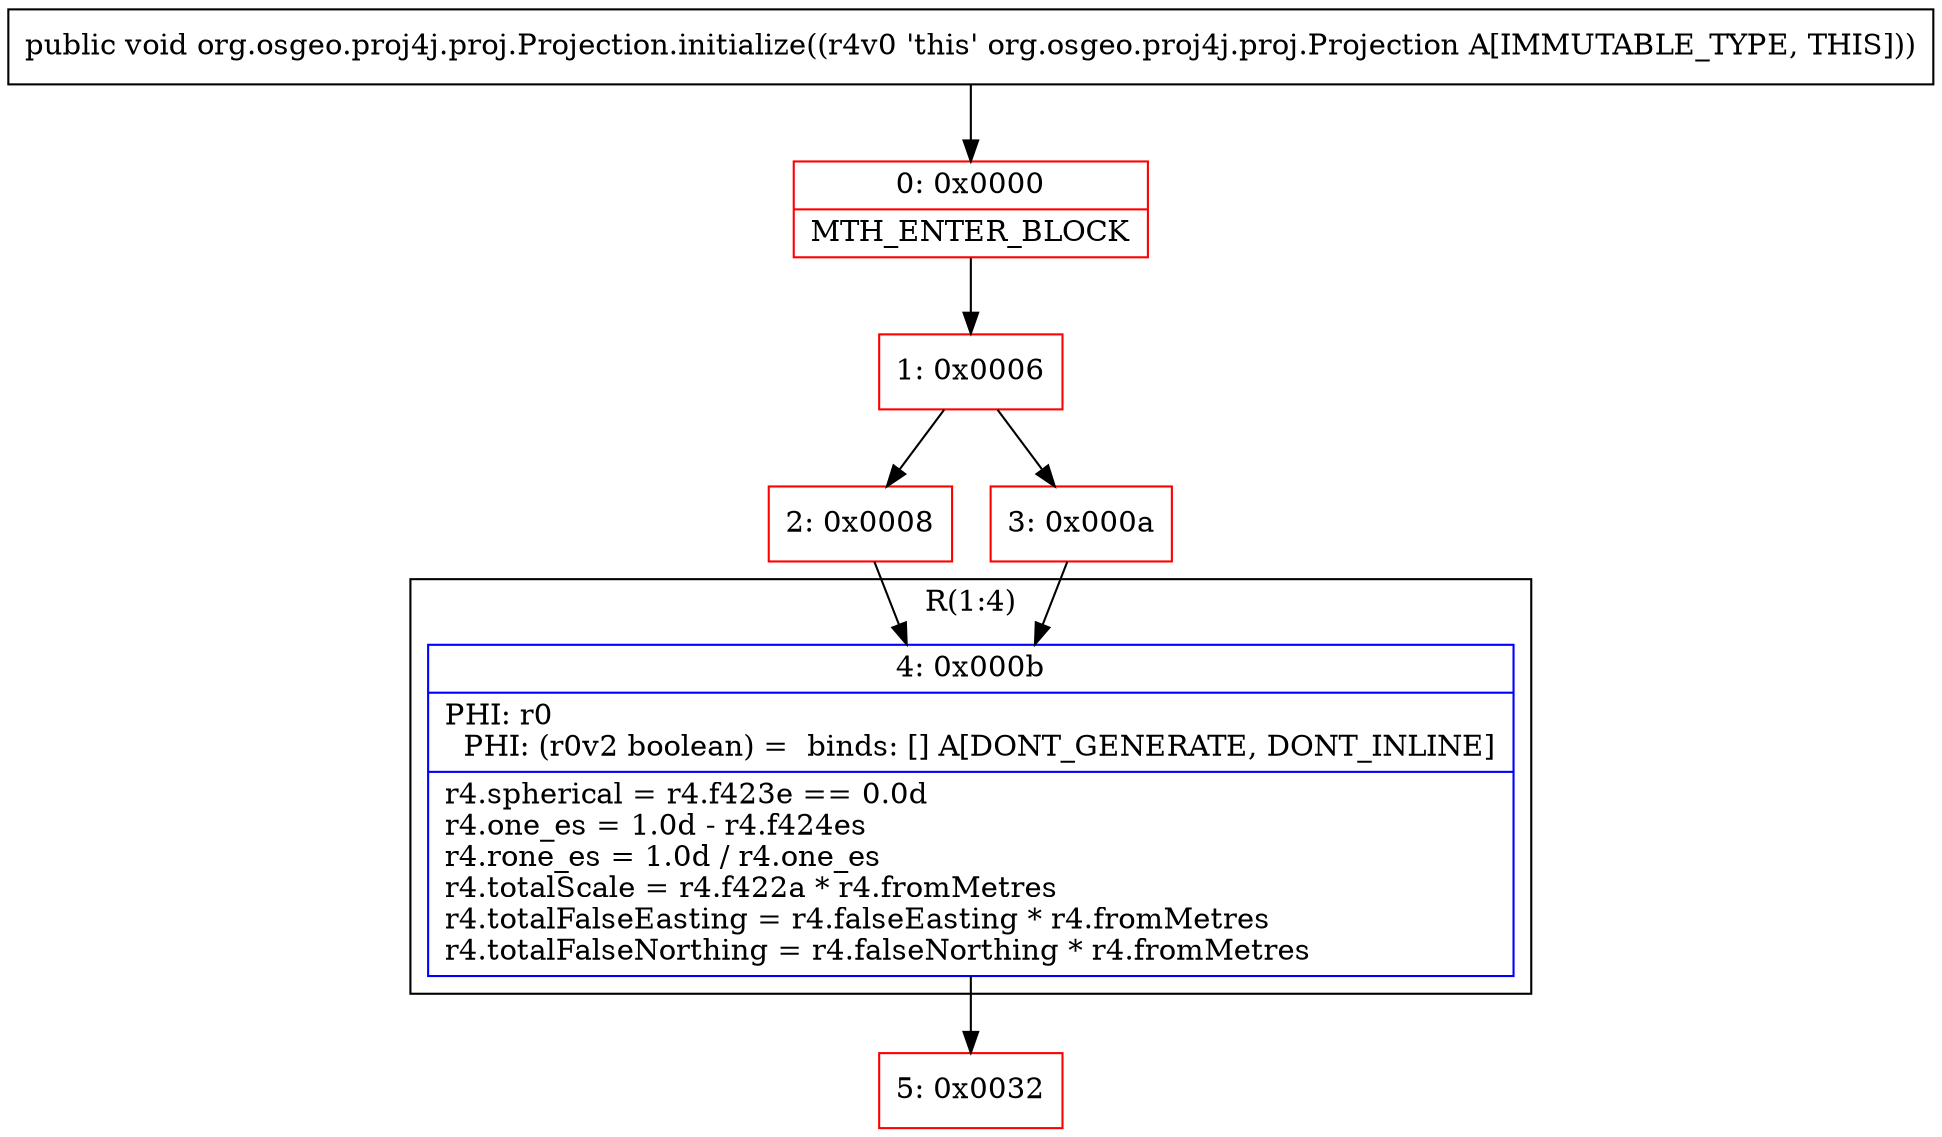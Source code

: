 digraph "CFG fororg.osgeo.proj4j.proj.Projection.initialize()V" {
subgraph cluster_Region_241282226 {
label = "R(1:4)";
node [shape=record,color=blue];
Node_4 [shape=record,label="{4\:\ 0x000b|PHI: r0 \l  PHI: (r0v2 boolean) =  binds: [] A[DONT_GENERATE, DONT_INLINE]\l|r4.spherical = r4.f423e == 0.0d\lr4.one_es = 1.0d \- r4.f424es\lr4.rone_es = 1.0d \/ r4.one_es\lr4.totalScale = r4.f422a * r4.fromMetres\lr4.totalFalseEasting = r4.falseEasting * r4.fromMetres\lr4.totalFalseNorthing = r4.falseNorthing * r4.fromMetres\l}"];
}
Node_0 [shape=record,color=red,label="{0\:\ 0x0000|MTH_ENTER_BLOCK\l}"];
Node_1 [shape=record,color=red,label="{1\:\ 0x0006}"];
Node_2 [shape=record,color=red,label="{2\:\ 0x0008}"];
Node_3 [shape=record,color=red,label="{3\:\ 0x000a}"];
Node_5 [shape=record,color=red,label="{5\:\ 0x0032}"];
MethodNode[shape=record,label="{public void org.osgeo.proj4j.proj.Projection.initialize((r4v0 'this' org.osgeo.proj4j.proj.Projection A[IMMUTABLE_TYPE, THIS])) }"];
MethodNode -> Node_0;
Node_4 -> Node_5;
Node_0 -> Node_1;
Node_1 -> Node_2;
Node_1 -> Node_3;
Node_2 -> Node_4;
Node_3 -> Node_4;
}

